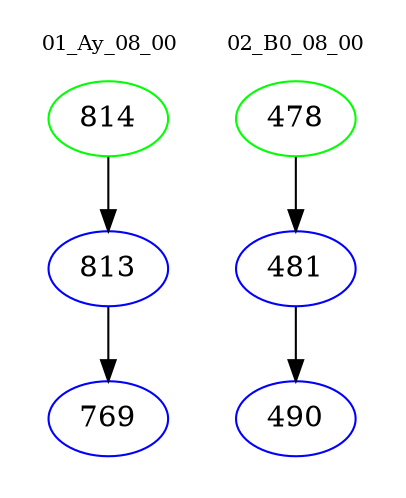 digraph{
subgraph cluster_0 {
color = white
label = "01_Ay_08_00";
fontsize=10;
T0_814 [label="814", color="green"]
T0_814 -> T0_813 [color="black"]
T0_813 [label="813", color="blue"]
T0_813 -> T0_769 [color="black"]
T0_769 [label="769", color="blue"]
}
subgraph cluster_1 {
color = white
label = "02_B0_08_00";
fontsize=10;
T1_478 [label="478", color="green"]
T1_478 -> T1_481 [color="black"]
T1_481 [label="481", color="blue"]
T1_481 -> T1_490 [color="black"]
T1_490 [label="490", color="blue"]
}
}
